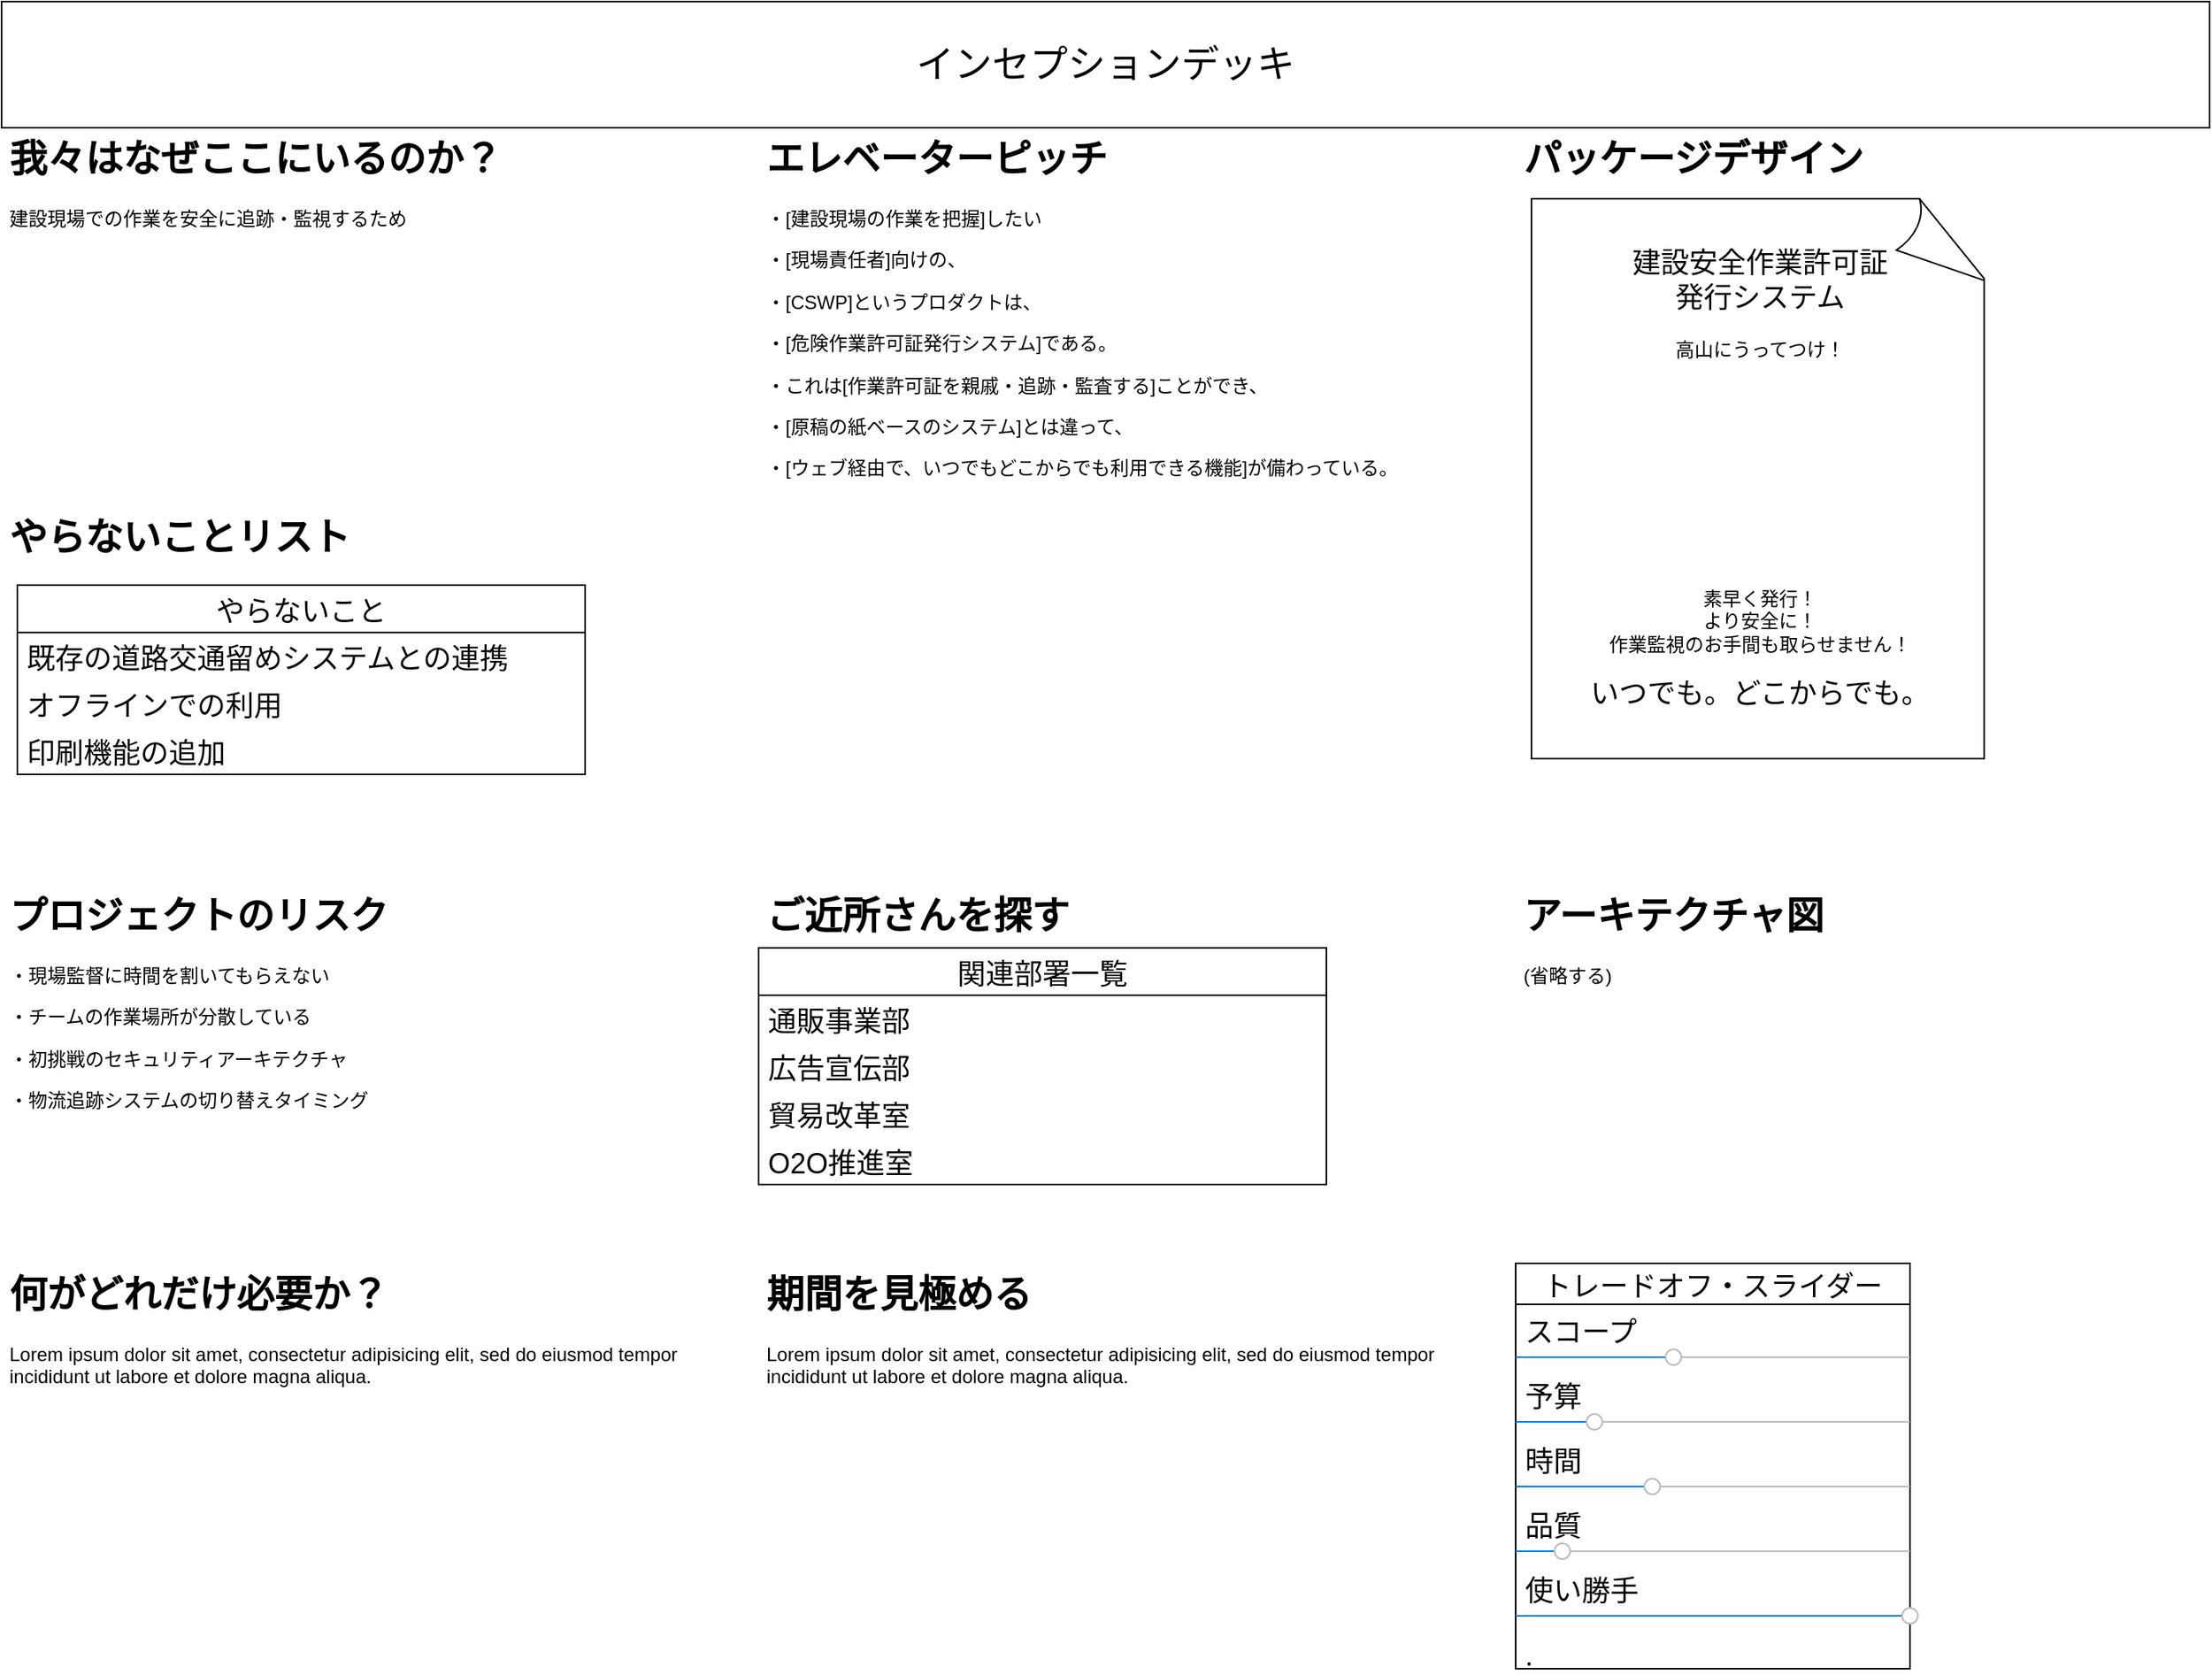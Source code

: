 <mxfile version="20.2.8" type="github">
  <diagram id="0yLo_oqusycYQGxysIEg" name="Page-1">
    <mxGraphModel dx="1977" dy="1035" grid="1" gridSize="10" guides="1" tooltips="1" connect="1" arrows="1" fold="1" page="1" pageScale="1" pageWidth="850" pageHeight="1100" math="0" shadow="0">
      <root>
        <mxCell id="0" />
        <mxCell id="1" parent="0" />
        <mxCell id="leWbqYneiwipQv3hau3y-4" value="&lt;h1&gt;エレベーターピッチ&lt;/h1&gt;&lt;p&gt;・[建設現場の作業を把握]したい&lt;/p&gt;&lt;p&gt;・[現場責任者]向けの、&lt;/p&gt;&lt;p&gt;・[CSWP]というプロダクトは、&lt;/p&gt;&lt;p&gt;・[危険作業許可証発行システム]である。&lt;/p&gt;&lt;p&gt;・これは[作業許可証を親戚・追跡・監査する]ことができ、&lt;/p&gt;&lt;p&gt;・[原稿の紙ベースのシステム]とは違って、&lt;/p&gt;&lt;p&gt;・[ウェブ経由で、いつでもどこからでも利用できる機能]が備わっている。&lt;/p&gt;" style="text;html=1;strokeColor=none;fillColor=none;spacing=5;spacingTop=-20;whiteSpace=wrap;overflow=hidden;rounded=0;" parent="1" vertex="1">
          <mxGeometry x="520" y="80" width="440" height="240" as="geometry" />
        </mxCell>
        <mxCell id="leWbqYneiwipQv3hau3y-6" value="&lt;h1&gt;やらないことリスト&lt;br&gt;&lt;/h1&gt;" style="text;html=1;strokeColor=none;fillColor=none;spacing=5;spacingTop=-20;whiteSpace=wrap;overflow=hidden;rounded=0;" parent="1" vertex="1">
          <mxGeometry x="40" y="320" width="440" height="200" as="geometry" />
        </mxCell>
        <mxCell id="leWbqYneiwipQv3hau3y-7" value="&lt;h1&gt;ご近所さんを探す&lt;/h1&gt;&lt;p&gt;&lt;span style=&quot;color: rgba(0, 0, 0, 0); font-family: monospace; font-size: 0px;&quot;&gt;%3CmxGraphModel%3E%3Croot%3E%3CmxCell%20id%3D%220%22%2F%3E%3CmxCell%20id%3D%221%22%20parent%3D%220%22%2F%3E%3CmxCell%20id%3D%222%22%20value%3D%22%E3%82%84%E3%82%89%E3%81%AA%E3%81%84%E3%81%93%E3%81%A8%22%20style%3D%22swimlane%3BfontStyle%3D0%3BchildLayout%3DstackLayout%3Bhorizontal%3D1%3BstartSize%3D30%3BhorizontalStack%3D0%3BresizeParent%3D1%3BresizeParentMax%3D0%3BresizeLast%3D0%3Bcollapsible%3D1%3BmarginBottom%3D0%3BfontSize%3D18%3B%22%20vertex%3D%221%22%20parent%3D%221%22%3E%3CmxGeometry%20x%3D%2250%22%20y%3D%22370%22%20width%3D%22360%22%20height%3D%22120%22%20as%3D%22geometry%22%2F%3E%3C%2FmxCell%3E%3CmxCell%20id%3D%223%22%20value%3D%22%E6%97%A2%E5%AD%98%E3%81%AE%E9%81%93%E8%B7%AF%E4%BA%A4%E9%80%9A%E7%95%99%E3%82%81%E3%82%B7%E3%82%B9%E3%83%86%E3%83%A0%E3%81%A8%E3%81%AE%E9%80%A3%E6%90%BA%22%20style%3D%22text%3BstrokeColor%3Dnone%3BfillColor%3Dnone%3Balign%3Dleft%3BverticalAlign%3Dmiddle%3BspacingLeft%3D4%3BspacingRight%3D4%3Boverflow%3Dhidden%3Bpoints%3D%5B%5B0%2C0.5%5D%2C%5B1%2C0.5%5D%5D%3BportConstraint%3Deastwest%3Brotatable%3D0%3BfontSize%3D18%3B%22%20vertex%3D%221%22%20parent%3D%222%22%3E%3CmxGeometry%20y%3D%2230%22%20width%3D%22360%22%20height%3D%2230%22%20as%3D%22geometry%22%2F%3E%3C%2FmxCell%3E%3CmxCell%20id%3D%224%22%20value%3D%22%E3%82%AA%E3%83%95%E3%83%A9%E3%82%A4%E3%83%B3%E3%81%A7%E3%81%AE%E5%88%A9%E7%94%A8%22%20style%3D%22text%3BstrokeColor%3Dnone%3BfillColor%3Dnone%3Balign%3Dleft%3BverticalAlign%3Dmiddle%3BspacingLeft%3D4%3BspacingRight%3D4%3Boverflow%3Dhidden%3Bpoints%3D%5B%5B0%2C0.5%5D%2C%5B1%2C0.5%5D%5D%3BportConstraint%3Deastwest%3Brotatable%3D0%3BfontSize%3D18%3B%22%20vertex%3D%221%22%20parent%3D%222%22%3E%3CmxGeometry%20y%3D%2260%22%20width%3D%22360%22%20height%3D%2230%22%20as%3D%22geometry%22%2F%3E%3C%2FmxCell%3E%3CmxCell%20id%3D%225%22%20value%3D%22%E5%8D%B0%E5%88%B7%E6%A9%9F%E8%83%BD%E3%81%AE%E8%BF%BD%E5%8A%A0%22%20style%3D%22text%3BstrokeColor%3Dnone%3BfillColor%3Dnone%3Balign%3Dleft%3BverticalAlign%3Dmiddle%3BspacingLeft%3D4%3BspacingRight%3D4%3Boverflow%3Dhidden%3Bpoints%3D%5B%5B0%2C0.5%5D%2C%5B1%2C0.5%5D%5D%3BportConstraint%3Deastwest%3Brotatable%3D0%3BfontSize%3D18%3B%22%20vertex%3D%221%22%20parent%3D%222%22%3E%3CmxGeometry%20y%3D%2290%22%20width%3D%22360%22%20height%3D%2230%22%20as%3D%22geometry%22%2F%3E%3C%2FmxCell%3E%3C%2Froot%3E%3C%2FmxGraphModel%3E&lt;/span&gt;&lt;br&gt;&lt;/p&gt;&lt;span style=&quot;color: rgba(0, 0, 0, 0); font-family: monospace; font-size: 0px;&quot;&gt;%3CmxGraphModel%3E%3Croot%3E%3CmxCell%20id%3D%220%22%2F%3E%3CmxCell%20id%3D%221%22%20parent%3D%220%22%2F%3E%3CmxCell%20id%3D%222%22%20value%3D%22%E3%82%84%E3%82%89%E3%81%AA%E3%81%84%E3%81%93%E3%81%A8%22%20style%3D%22swimlane%3BfontStyle%3D0%3BchildLayout%3DstackLayout%3Bhorizontal%3D1%3BstartSize%3D30%3BhorizontalStack%3D0%3BresizeParent%3D1%3BresizeParentMax%3D0%3BresizeLast%3D0%3Bcollapsible%3D1%3BmarginBottom%3D0%3BfontSize%3D18%3B%22%20vertex%3D%221%22%20parent%3D%221%22%3E%3CmxGeometry%20x%3D%2250%22%20y%3D%22370%22%20width%3D%22360%22%20height%3D%22120%22%20as%3D%22geometry%22%2F%3E%3C%2FmxCell%3E%3CmxCell%20id%3D%223%22%20value%3D%22%E6%97%A2%E5%AD%98%E3%81%AE%E9%81%93%E8%B7%AF%E4%BA%A4%E9%80%9A%E7%95%99%E3%82%81%E3%82%B7%E3%82%B9%E3%83%86%E3%83%A0%E3%81%A8%E3%81%AE%E9%80%A3%E6%90%BA%22%20style%3D%22text%3BstrokeColor%3Dnone%3BfillColor%3Dnone%3Balign%3Dleft%3BverticalAlign%3Dmiddle%3BspacingLeft%3D4%3BspacingRight%3D4%3Boverflow%3Dhidden%3Bpoints%3D%5B%5B0%2C0.5%5D%2C%5B1%2C0.5%5D%5D%3BportConstraint%3Deastwest%3Brotatable%3D0%3BfontSize%3D18%3B%22%20vertex%3D%221%22%20parent%3D%222%22%3E%3CmxGeometry%20y%3D%2230%22%20width%3D%22360%22%20height%3D%2230%22%20as%3D%22geometry%22%2F%3E%3C%2FmxCell%3E%3CmxCell%20id%3D%224%22%20value%3D%22%E3%82%AA%E3%83%95%E3%83%A9%E3%82%A4%E3%83%B3%E3%81%A7%E3%81%AE%E5%88%A9%E7%94%A8%22%20style%3D%22text%3BstrokeColor%3Dnone%3BfillColor%3Dnone%3Balign%3Dleft%3BverticalAlign%3Dmiddle%3BspacingLeft%3D4%3BspacingRight%3D4%3Boverflow%3Dhidden%3Bpoints%3D%5B%5B0%2C0.5%5D%2C%5B1%2C0.5%5D%5D%3BportConstraint%3Deastwest%3Brotatable%3D0%3BfontSize%3D18%3B%22%20vertex%3D%221%22%20parent%3D%222%22%3E%3CmxGeometry%20y%3D%2260%22%20width%3D%22360%22%20height%3D%2230%22%20as%3D%22geometry%22%2F%3E%3C%2FmxCell%3E%3CmxCell%20id%3D%225%22%20value%3D%22%E5%8D%B0%E5%88%B7%E6%A9%9F%E8%83%BD%E3%81%AE%E8%BF%BD%E5%8A%A0%22%20style%3D%22text%3BstrokeColor%3Dnone%3BfillColor%3Dnone%3Balign%3Dleft%3BverticalAlign%3Dmiddle%3BspacingLeft%3D4%3BspacingRight%3D4%3Boverflow%3Dhidden%3Bpoints%3D%5B%5B0%2C0.5%5D%2C%5B1%2C0.5%5D%5D%3BportConstraint%3Deastwest%3Brotatable%3D0%3BfontSize%3D18%3B%22%20vertex%3D%221%22%20parent%3D%222%22%3E%3CmxGeometry%20y%3D%2290%22%20width%3D%22360%22%20height%3D%2230%22%20as%3D%22geometry%22%2F%3E%3C%2FmxCell%3E%3C%2Froot%3E%3C%2FmxGraphModel%3E&lt;/span&gt;" style="text;html=1;strokeColor=none;fillColor=none;spacing=5;spacingTop=-20;whiteSpace=wrap;overflow=hidden;rounded=0;" parent="1" vertex="1">
          <mxGeometry x="520" y="560" width="440" height="200" as="geometry" />
        </mxCell>
        <mxCell id="leWbqYneiwipQv3hau3y-8" value="&lt;h1&gt;アーキテクチャ図&lt;/h1&gt;&lt;p&gt;(省略する)&lt;/p&gt;" style="text;html=1;strokeColor=none;fillColor=none;spacing=5;spacingTop=-20;whiteSpace=wrap;overflow=hidden;rounded=0;" parent="1" vertex="1">
          <mxGeometry x="1000" y="560" width="440" height="200" as="geometry" />
        </mxCell>
        <mxCell id="leWbqYneiwipQv3hau3y-9" value="&lt;h1&gt;プロジェクトのリスク&lt;/h1&gt;&lt;p&gt;・現場監督に時間を割いてもらえない&lt;/p&gt;&lt;p&gt;・チームの作業場所が分散している&lt;/p&gt;&lt;p&gt;・初挑戦のセキュリティアーキテクチャ&lt;/p&gt;&lt;p&gt;・物流追跡システムの切り替えタイミング&lt;/p&gt;" style="text;html=1;strokeColor=none;fillColor=none;spacing=5;spacingTop=-20;whiteSpace=wrap;overflow=hidden;rounded=0;" parent="1" vertex="1">
          <mxGeometry x="40" y="560" width="440" height="200" as="geometry" />
        </mxCell>
        <mxCell id="leWbqYneiwipQv3hau3y-10" value="&lt;h1&gt;期間を見極める&lt;/h1&gt;&lt;p&gt;Lorem ipsum dolor sit amet, consectetur adipisicing elit, sed do eiusmod tempor incididunt ut labore et dolore magna aliqua.&lt;/p&gt;" style="text;html=1;strokeColor=none;fillColor=none;spacing=5;spacingTop=-20;whiteSpace=wrap;overflow=hidden;rounded=0;" parent="1" vertex="1">
          <mxGeometry x="520" y="800" width="440" height="200" as="geometry" />
        </mxCell>
        <mxCell id="leWbqYneiwipQv3hau3y-12" value="&lt;h1&gt;何がどれだけ必要か？&lt;/h1&gt;&lt;p&gt;Lorem ipsum dolor sit amet, consectetur adipisicing elit, sed do eiusmod tempor incididunt ut labore et dolore magna aliqua.&lt;/p&gt;" style="text;html=1;strokeColor=none;fillColor=none;spacing=5;spacingTop=-20;whiteSpace=wrap;overflow=hidden;rounded=0;" parent="1" vertex="1">
          <mxGeometry x="40" y="800" width="440" height="200" as="geometry" />
        </mxCell>
        <mxCell id="leWbqYneiwipQv3hau3y-14" value="" style="group;direction=west;" parent="1" vertex="1" connectable="0">
          <mxGeometry x="40" y="80" width="440" height="200" as="geometry" />
        </mxCell>
        <mxCell id="leWbqYneiwipQv3hau3y-1" value="&lt;h1&gt;我々はなぜここにいるのか？&lt;/h1&gt;&lt;p&gt;建設現場での作業を安全に追跡・監視するため&lt;/p&gt;" style="text;html=1;strokeColor=none;fillColor=none;spacing=5;spacingTop=-20;whiteSpace=wrap;overflow=hidden;rounded=0;" parent="leWbqYneiwipQv3hau3y-14" vertex="1">
          <mxGeometry width="440" height="189.349" as="geometry" />
        </mxCell>
        <mxCell id="leWbqYneiwipQv3hau3y-13" value="" style="shape=image;verticalLabelPosition=bottom;labelBackgroundColor=default;verticalAlign=top;aspect=fixed;imageAspect=0;image=https://s3-ap-northeast-1.amazonaws.com/production-switch/uploads/article_eyecatch/file/17075/cropped_1603960237-13232-0687-1067.jpeg;" parent="leWbqYneiwipQv3hau3y-14" vertex="1">
          <mxGeometry x="40" y="80" width="228.57" height="120" as="geometry" />
        </mxCell>
        <mxCell id="lgWVWN7HaNwSlFGaL6JE-1" value="&lt;font style=&quot;font-size: 24px;&quot;&gt;インセプションデッキ&lt;/font&gt;" style="rounded=0;whiteSpace=wrap;html=1;" parent="1" vertex="1">
          <mxGeometry x="40" width="1400" height="80" as="geometry" />
        </mxCell>
        <mxCell id="lgWVWN7HaNwSlFGaL6JE-13" value="" style="group" parent="1" vertex="1" connectable="0">
          <mxGeometry x="1000" y="80" width="440" height="410" as="geometry" />
        </mxCell>
        <mxCell id="leWbqYneiwipQv3hau3y-5" value="&lt;h1&gt;パッケージデザイン&lt;/h1&gt;&lt;p&gt;&lt;br&gt;&lt;/p&gt;" style="text;html=1;strokeColor=none;fillColor=none;spacing=5;spacingTop=-20;whiteSpace=wrap;overflow=hidden;rounded=0;" parent="lgWVWN7HaNwSlFGaL6JE-13" vertex="1">
          <mxGeometry width="440" height="410" as="geometry" />
        </mxCell>
        <mxCell id="lgWVWN7HaNwSlFGaL6JE-12" value="" style="group" parent="lgWVWN7HaNwSlFGaL6JE-13" vertex="1" connectable="0">
          <mxGeometry x="10" y="45" width="418.57" height="355" as="geometry" />
        </mxCell>
        <mxCell id="lgWVWN7HaNwSlFGaL6JE-11" value="&lt;font style=&quot;font-size: 18px;&quot;&gt;建設安全作業許可証&lt;br&gt;発行システム&lt;/font&gt;&lt;br&gt;&lt;br&gt;高山にうってつけ！&lt;br&gt;&lt;br&gt;&lt;br&gt;&lt;br&gt;&lt;br&gt;&lt;br&gt;&lt;br&gt;&lt;br&gt;&lt;br&gt;&lt;br&gt;&lt;br&gt;素早く発行！&lt;br&gt;より安全に！&lt;br&gt;作業監視のお手間も取らせません！&lt;br&gt;&lt;br&gt;&lt;font style=&quot;font-size: 18px;&quot;&gt;いつでも。どこからでも。&lt;/font&gt;" style="whiteSpace=wrap;html=1;shape=mxgraph.basic.document;fontSize=12;" parent="lgWVWN7HaNwSlFGaL6JE-12" vertex="1">
          <mxGeometry width="290" height="355" as="geometry" />
        </mxCell>
        <mxCell id="lgWVWN7HaNwSlFGaL6JE-10" value="" style="shape=image;verticalLabelPosition=bottom;labelBackgroundColor=default;verticalAlign=top;aspect=fixed;imageAspect=0;image=https://s3-ap-northeast-1.amazonaws.com/production-switch/uploads/article_eyecatch/file/17075/cropped_1603960237-13232-0687-1067.jpeg;" parent="lgWVWN7HaNwSlFGaL6JE-12" vertex="1">
          <mxGeometry x="36" y="115" width="228.57" height="120" as="geometry" />
        </mxCell>
        <mxCell id="lgWVWN7HaNwSlFGaL6JE-14" value="やらないこと" style="swimlane;fontStyle=0;childLayout=stackLayout;horizontal=1;startSize=30;horizontalStack=0;resizeParent=1;resizeParentMax=0;resizeLast=0;collapsible=1;marginBottom=0;fontSize=18;" parent="1" vertex="1">
          <mxGeometry x="50" y="370" width="360" height="120" as="geometry" />
        </mxCell>
        <mxCell id="lgWVWN7HaNwSlFGaL6JE-15" value="既存の道路交通留めシステムとの連携" style="text;strokeColor=none;fillColor=none;align=left;verticalAlign=middle;spacingLeft=4;spacingRight=4;overflow=hidden;points=[[0,0.5],[1,0.5]];portConstraint=eastwest;rotatable=0;fontSize=18;" parent="lgWVWN7HaNwSlFGaL6JE-14" vertex="1">
          <mxGeometry y="30" width="360" height="30" as="geometry" />
        </mxCell>
        <mxCell id="lgWVWN7HaNwSlFGaL6JE-16" value="オフラインでの利用" style="text;strokeColor=none;fillColor=none;align=left;verticalAlign=middle;spacingLeft=4;spacingRight=4;overflow=hidden;points=[[0,0.5],[1,0.5]];portConstraint=eastwest;rotatable=0;fontSize=18;" parent="lgWVWN7HaNwSlFGaL6JE-14" vertex="1">
          <mxGeometry y="60" width="360" height="30" as="geometry" />
        </mxCell>
        <mxCell id="jPFxV-o6CuYVyW_ULAPX-1" value="印刷機能の追加" style="text;strokeColor=none;fillColor=none;align=left;verticalAlign=middle;spacingLeft=4;spacingRight=4;overflow=hidden;points=[[0,0.5],[1,0.5]];portConstraint=eastwest;rotatable=0;fontSize=18;" vertex="1" parent="lgWVWN7HaNwSlFGaL6JE-14">
          <mxGeometry y="90" width="360" height="30" as="geometry" />
        </mxCell>
        <mxCell id="lgWVWN7HaNwSlFGaL6JE-75" value="トレードオフ・スライダー" style="swimlane;fontStyle=0;childLayout=stackLayout;horizontal=1;startSize=26;fillColor=none;horizontalStack=0;resizeParent=1;resizeParentMax=0;resizeLast=0;collapsible=1;marginBottom=0;fontSize=18;" parent="1" vertex="1">
          <mxGeometry x="1000" y="800" width="250" height="257" as="geometry" />
        </mxCell>
        <mxCell id="lgWVWN7HaNwSlFGaL6JE-76" value="スコープ" style="text;strokeColor=none;fillColor=none;align=left;verticalAlign=top;spacingLeft=4;spacingRight=4;overflow=hidden;rotatable=0;points=[[0,0.5],[1,0.5]];portConstraint=eastwest;fontSize=18;" parent="lgWVWN7HaNwSlFGaL6JE-75" vertex="1">
          <mxGeometry y="26" width="250" height="26" as="geometry" />
        </mxCell>
        <mxCell id="lgWVWN7HaNwSlFGaL6JE-80" value="" style="html=1;verticalLabelPosition=bottom;labelBackgroundColor=#ffffff;verticalAlign=top;shadow=0;dashed=0;strokeWidth=1;shape=mxgraph.ios7ui.slider;barPos=40.03;strokeColor=#0080f0;strokeColor2=#a0a0a0;fontSize=18;" parent="lgWVWN7HaNwSlFGaL6JE-75" vertex="1">
          <mxGeometry y="52" width="250" height="15" as="geometry" />
        </mxCell>
        <mxCell id="lgWVWN7HaNwSlFGaL6JE-77" value="予算" style="text;strokeColor=none;fillColor=none;align=left;verticalAlign=top;spacingLeft=4;spacingRight=4;overflow=hidden;rotatable=0;points=[[0,0.5],[1,0.5]];portConstraint=eastwest;fontSize=18;" parent="lgWVWN7HaNwSlFGaL6JE-75" vertex="1">
          <mxGeometry y="67" width="250" height="26" as="geometry" />
        </mxCell>
        <mxCell id="lgWVWN7HaNwSlFGaL6JE-82" value="" style="html=1;verticalLabelPosition=bottom;labelBackgroundColor=#ffffff;verticalAlign=top;shadow=0;dashed=0;strokeWidth=1;shape=mxgraph.ios7ui.slider;barPos=20;strokeColor=#0080f0;strokeColor2=#a0a0a0;fontSize=18;" parent="lgWVWN7HaNwSlFGaL6JE-75" vertex="1">
          <mxGeometry y="93" width="250" height="15" as="geometry" />
        </mxCell>
        <mxCell id="lgWVWN7HaNwSlFGaL6JE-78" value="時間" style="text;strokeColor=none;fillColor=none;align=left;verticalAlign=top;spacingLeft=4;spacingRight=4;overflow=hidden;rotatable=0;points=[[0,0.5],[1,0.5]];portConstraint=eastwest;fontSize=18;" parent="lgWVWN7HaNwSlFGaL6JE-75" vertex="1">
          <mxGeometry y="108" width="250" height="26" as="geometry" />
        </mxCell>
        <mxCell id="lgWVWN7HaNwSlFGaL6JE-87" value="" style="html=1;verticalLabelPosition=bottom;labelBackgroundColor=#ffffff;verticalAlign=top;shadow=0;dashed=0;strokeWidth=1;shape=mxgraph.ios7ui.slider;barPos=34.65;strokeColor=#0080f0;strokeColor2=#a0a0a0;fontSize=18;" parent="lgWVWN7HaNwSlFGaL6JE-75" vertex="1">
          <mxGeometry y="134" width="250" height="15" as="geometry" />
        </mxCell>
        <mxCell id="lgWVWN7HaNwSlFGaL6JE-81" value="品質&#xa;" style="text;strokeColor=none;fillColor=none;align=left;verticalAlign=top;spacingLeft=4;spacingRight=4;overflow=hidden;rotatable=0;points=[[0,0.5],[1,0.5]];portConstraint=eastwest;fontSize=18;" parent="lgWVWN7HaNwSlFGaL6JE-75" vertex="1">
          <mxGeometry y="149" width="250" height="26" as="geometry" />
        </mxCell>
        <mxCell id="lgWVWN7HaNwSlFGaL6JE-88" value="" style="html=1;verticalLabelPosition=bottom;labelBackgroundColor=#ffffff;verticalAlign=top;shadow=0;dashed=0;strokeWidth=1;shape=mxgraph.ios7ui.slider;barPos=11.84;strokeColor=#0080f0;strokeColor2=#a0a0a0;fontSize=18;" parent="lgWVWN7HaNwSlFGaL6JE-75" vertex="1">
          <mxGeometry y="175" width="250" height="15" as="geometry" />
        </mxCell>
        <mxCell id="lgWVWN7HaNwSlFGaL6JE-83" value="使い勝手&#xa;" style="text;strokeColor=none;fillColor=none;align=left;verticalAlign=top;spacingLeft=4;spacingRight=4;overflow=hidden;rotatable=0;points=[[0,0.5],[1,0.5]];portConstraint=eastwest;fontSize=18;" parent="lgWVWN7HaNwSlFGaL6JE-75" vertex="1">
          <mxGeometry y="190" width="250" height="26" as="geometry" />
        </mxCell>
        <mxCell id="lgWVWN7HaNwSlFGaL6JE-61" value="" style="html=1;verticalLabelPosition=bottom;labelBackgroundColor=#ffffff;verticalAlign=top;shadow=0;dashed=0;strokeWidth=1;shape=mxgraph.ios7ui.slider;barPos=100;strokeColor=#0080f0;strokeColor2=#a0a0a0;fontSize=18;" parent="lgWVWN7HaNwSlFGaL6JE-75" vertex="1">
          <mxGeometry y="216" width="250" height="15" as="geometry" />
        </mxCell>
        <mxCell id="lgWVWN7HaNwSlFGaL6JE-84" value="." style="text;strokeColor=none;fillColor=none;align=left;verticalAlign=top;spacingLeft=4;spacingRight=4;overflow=hidden;rotatable=0;points=[[0,0.5],[1,0.5]];portConstraint=eastwest;fontSize=18;" parent="lgWVWN7HaNwSlFGaL6JE-75" vertex="1">
          <mxGeometry y="231" width="250" height="26" as="geometry" />
        </mxCell>
        <mxCell id="jPFxV-o6CuYVyW_ULAPX-2" value="関連部署一覧" style="swimlane;fontStyle=0;childLayout=stackLayout;horizontal=1;startSize=30;horizontalStack=0;resizeParent=1;resizeParentMax=0;resizeLast=0;collapsible=1;marginBottom=0;fontSize=18;" vertex="1" parent="1">
          <mxGeometry x="520" y="600" width="360" height="150" as="geometry" />
        </mxCell>
        <mxCell id="jPFxV-o6CuYVyW_ULAPX-3" value="通販事業部" style="text;strokeColor=none;fillColor=none;align=left;verticalAlign=middle;spacingLeft=4;spacingRight=4;overflow=hidden;points=[[0,0.5],[1,0.5]];portConstraint=eastwest;rotatable=0;fontSize=18;" vertex="1" parent="jPFxV-o6CuYVyW_ULAPX-2">
          <mxGeometry y="30" width="360" height="30" as="geometry" />
        </mxCell>
        <mxCell id="jPFxV-o6CuYVyW_ULAPX-4" value="広告宣伝部" style="text;strokeColor=none;fillColor=none;align=left;verticalAlign=middle;spacingLeft=4;spacingRight=4;overflow=hidden;points=[[0,0.5],[1,0.5]];portConstraint=eastwest;rotatable=0;fontSize=18;" vertex="1" parent="jPFxV-o6CuYVyW_ULAPX-2">
          <mxGeometry y="60" width="360" height="30" as="geometry" />
        </mxCell>
        <mxCell id="jPFxV-o6CuYVyW_ULAPX-5" value="貿易改革室" style="text;strokeColor=none;fillColor=none;align=left;verticalAlign=middle;spacingLeft=4;spacingRight=4;overflow=hidden;points=[[0,0.5],[1,0.5]];portConstraint=eastwest;rotatable=0;fontSize=18;" vertex="1" parent="jPFxV-o6CuYVyW_ULAPX-2">
          <mxGeometry y="90" width="360" height="30" as="geometry" />
        </mxCell>
        <mxCell id="jPFxV-o6CuYVyW_ULAPX-6" value="O2O推進室" style="text;strokeColor=none;fillColor=none;align=left;verticalAlign=middle;spacingLeft=4;spacingRight=4;overflow=hidden;points=[[0,0.5],[1,0.5]];portConstraint=eastwest;rotatable=0;fontSize=18;" vertex="1" parent="jPFxV-o6CuYVyW_ULAPX-2">
          <mxGeometry y="120" width="360" height="30" as="geometry" />
        </mxCell>
      </root>
    </mxGraphModel>
  </diagram>
</mxfile>
